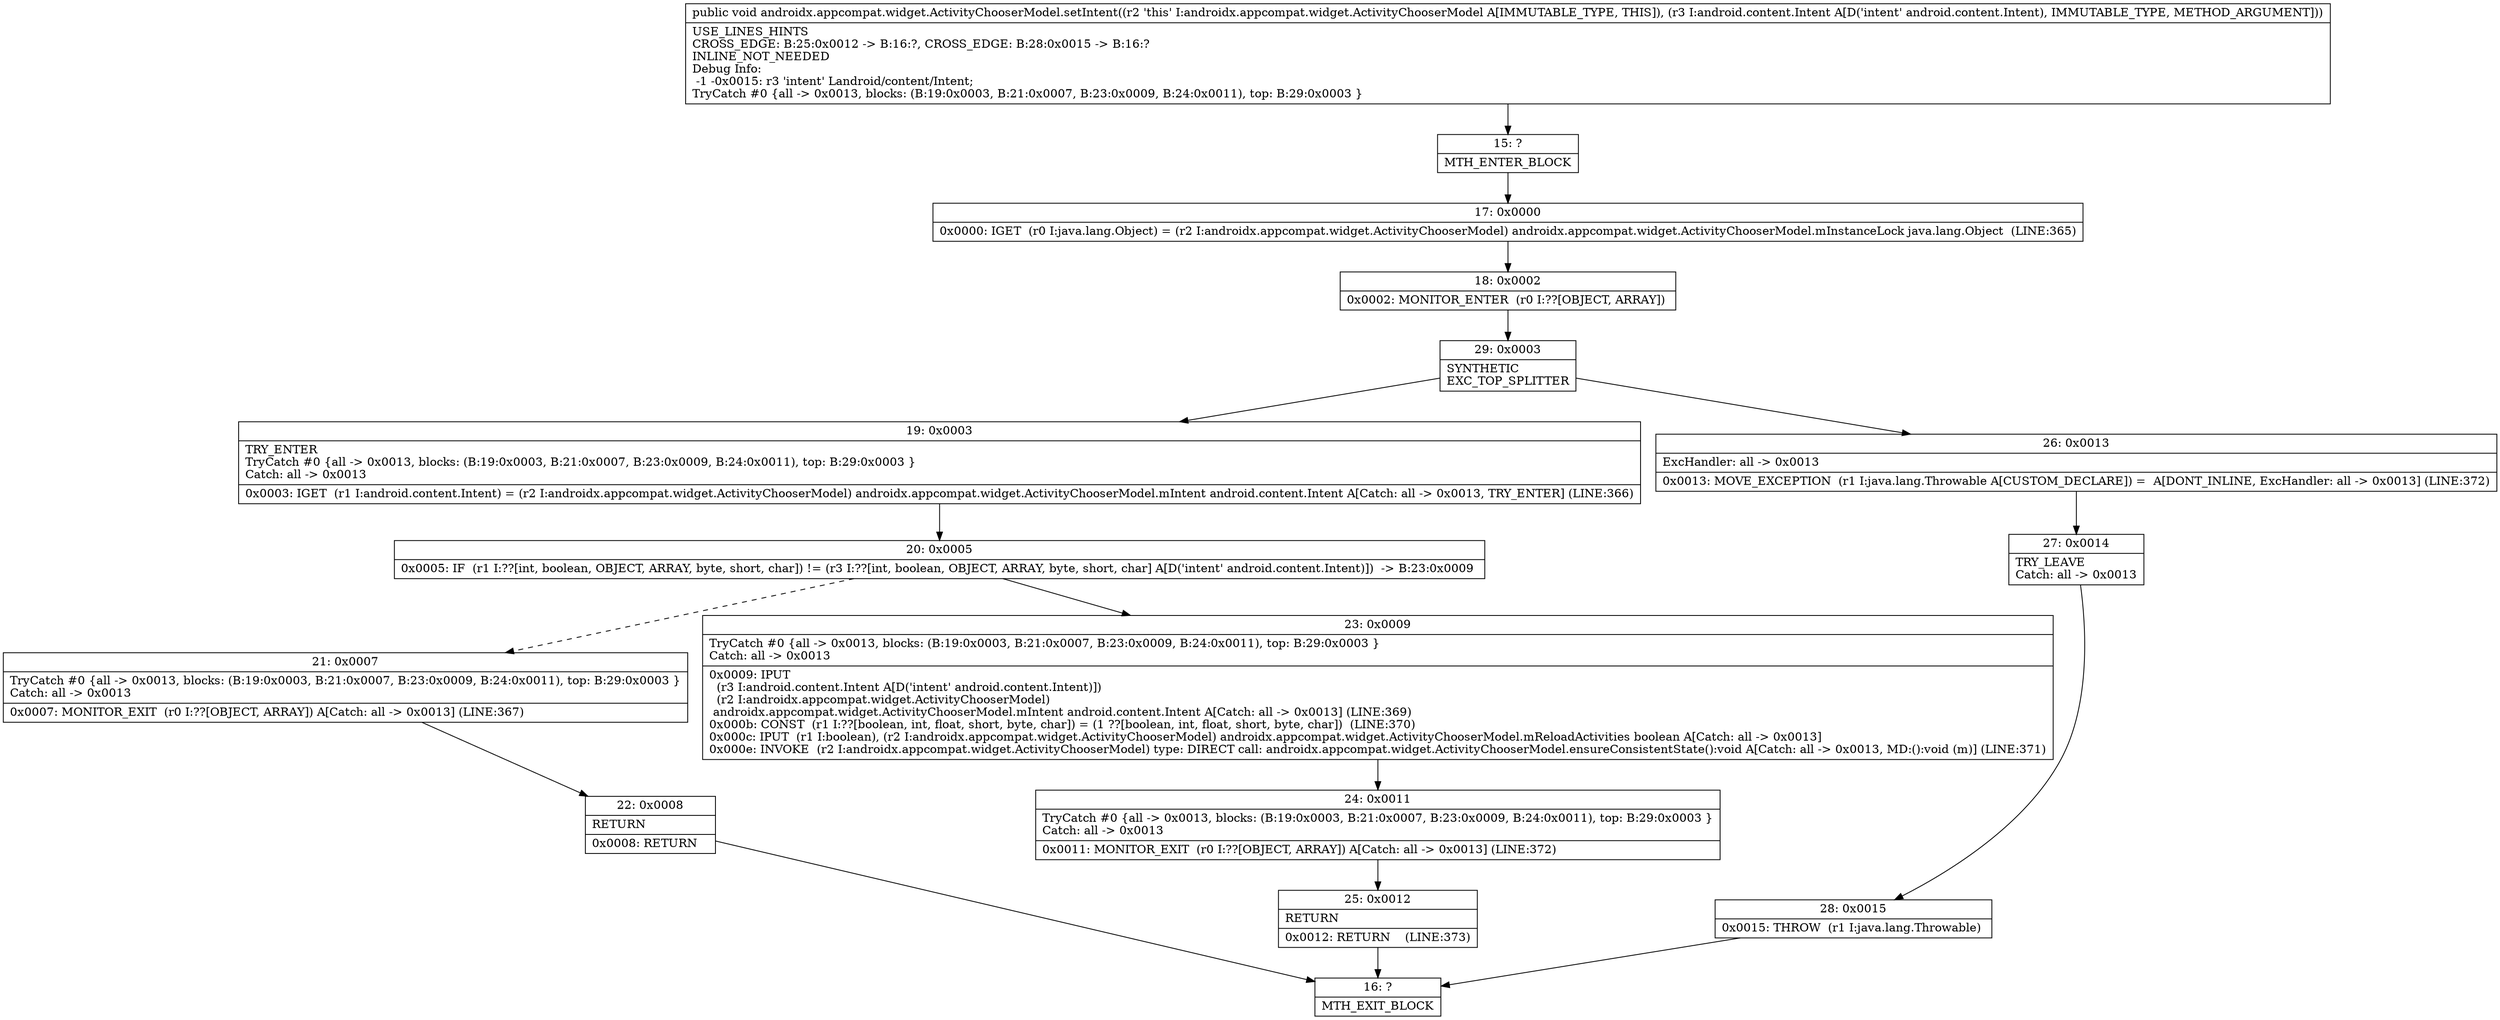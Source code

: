 digraph "CFG forandroidx.appcompat.widget.ActivityChooserModel.setIntent(Landroid\/content\/Intent;)V" {
Node_15 [shape=record,label="{15\:\ ?|MTH_ENTER_BLOCK\l}"];
Node_17 [shape=record,label="{17\:\ 0x0000|0x0000: IGET  (r0 I:java.lang.Object) = (r2 I:androidx.appcompat.widget.ActivityChooserModel) androidx.appcompat.widget.ActivityChooserModel.mInstanceLock java.lang.Object  (LINE:365)\l}"];
Node_18 [shape=record,label="{18\:\ 0x0002|0x0002: MONITOR_ENTER  (r0 I:??[OBJECT, ARRAY]) \l}"];
Node_29 [shape=record,label="{29\:\ 0x0003|SYNTHETIC\lEXC_TOP_SPLITTER\l}"];
Node_19 [shape=record,label="{19\:\ 0x0003|TRY_ENTER\lTryCatch #0 \{all \-\> 0x0013, blocks: (B:19:0x0003, B:21:0x0007, B:23:0x0009, B:24:0x0011), top: B:29:0x0003 \}\lCatch: all \-\> 0x0013\l|0x0003: IGET  (r1 I:android.content.Intent) = (r2 I:androidx.appcompat.widget.ActivityChooserModel) androidx.appcompat.widget.ActivityChooserModel.mIntent android.content.Intent A[Catch: all \-\> 0x0013, TRY_ENTER] (LINE:366)\l}"];
Node_20 [shape=record,label="{20\:\ 0x0005|0x0005: IF  (r1 I:??[int, boolean, OBJECT, ARRAY, byte, short, char]) != (r3 I:??[int, boolean, OBJECT, ARRAY, byte, short, char] A[D('intent' android.content.Intent)])  \-\> B:23:0x0009 \l}"];
Node_21 [shape=record,label="{21\:\ 0x0007|TryCatch #0 \{all \-\> 0x0013, blocks: (B:19:0x0003, B:21:0x0007, B:23:0x0009, B:24:0x0011), top: B:29:0x0003 \}\lCatch: all \-\> 0x0013\l|0x0007: MONITOR_EXIT  (r0 I:??[OBJECT, ARRAY]) A[Catch: all \-\> 0x0013] (LINE:367)\l}"];
Node_22 [shape=record,label="{22\:\ 0x0008|RETURN\l|0x0008: RETURN   \l}"];
Node_16 [shape=record,label="{16\:\ ?|MTH_EXIT_BLOCK\l}"];
Node_23 [shape=record,label="{23\:\ 0x0009|TryCatch #0 \{all \-\> 0x0013, blocks: (B:19:0x0003, B:21:0x0007, B:23:0x0009, B:24:0x0011), top: B:29:0x0003 \}\lCatch: all \-\> 0x0013\l|0x0009: IPUT  \l  (r3 I:android.content.Intent A[D('intent' android.content.Intent)])\l  (r2 I:androidx.appcompat.widget.ActivityChooserModel)\l androidx.appcompat.widget.ActivityChooserModel.mIntent android.content.Intent A[Catch: all \-\> 0x0013] (LINE:369)\l0x000b: CONST  (r1 I:??[boolean, int, float, short, byte, char]) = (1 ??[boolean, int, float, short, byte, char])  (LINE:370)\l0x000c: IPUT  (r1 I:boolean), (r2 I:androidx.appcompat.widget.ActivityChooserModel) androidx.appcompat.widget.ActivityChooserModel.mReloadActivities boolean A[Catch: all \-\> 0x0013]\l0x000e: INVOKE  (r2 I:androidx.appcompat.widget.ActivityChooserModel) type: DIRECT call: androidx.appcompat.widget.ActivityChooserModel.ensureConsistentState():void A[Catch: all \-\> 0x0013, MD:():void (m)] (LINE:371)\l}"];
Node_24 [shape=record,label="{24\:\ 0x0011|TryCatch #0 \{all \-\> 0x0013, blocks: (B:19:0x0003, B:21:0x0007, B:23:0x0009, B:24:0x0011), top: B:29:0x0003 \}\lCatch: all \-\> 0x0013\l|0x0011: MONITOR_EXIT  (r0 I:??[OBJECT, ARRAY]) A[Catch: all \-\> 0x0013] (LINE:372)\l}"];
Node_25 [shape=record,label="{25\:\ 0x0012|RETURN\l|0x0012: RETURN    (LINE:373)\l}"];
Node_26 [shape=record,label="{26\:\ 0x0013|ExcHandler: all \-\> 0x0013\l|0x0013: MOVE_EXCEPTION  (r1 I:java.lang.Throwable A[CUSTOM_DECLARE]) =  A[DONT_INLINE, ExcHandler: all \-\> 0x0013] (LINE:372)\l}"];
Node_27 [shape=record,label="{27\:\ 0x0014|TRY_LEAVE\lCatch: all \-\> 0x0013\l}"];
Node_28 [shape=record,label="{28\:\ 0x0015|0x0015: THROW  (r1 I:java.lang.Throwable) \l}"];
MethodNode[shape=record,label="{public void androidx.appcompat.widget.ActivityChooserModel.setIntent((r2 'this' I:androidx.appcompat.widget.ActivityChooserModel A[IMMUTABLE_TYPE, THIS]), (r3 I:android.content.Intent A[D('intent' android.content.Intent), IMMUTABLE_TYPE, METHOD_ARGUMENT]))  | USE_LINES_HINTS\lCROSS_EDGE: B:25:0x0012 \-\> B:16:?, CROSS_EDGE: B:28:0x0015 \-\> B:16:?\lINLINE_NOT_NEEDED\lDebug Info:\l  \-1 \-0x0015: r3 'intent' Landroid\/content\/Intent;\lTryCatch #0 \{all \-\> 0x0013, blocks: (B:19:0x0003, B:21:0x0007, B:23:0x0009, B:24:0x0011), top: B:29:0x0003 \}\l}"];
MethodNode -> Node_15;Node_15 -> Node_17;
Node_17 -> Node_18;
Node_18 -> Node_29;
Node_29 -> Node_19;
Node_29 -> Node_26;
Node_19 -> Node_20;
Node_20 -> Node_21[style=dashed];
Node_20 -> Node_23;
Node_21 -> Node_22;
Node_22 -> Node_16;
Node_23 -> Node_24;
Node_24 -> Node_25;
Node_25 -> Node_16;
Node_26 -> Node_27;
Node_27 -> Node_28;
Node_28 -> Node_16;
}

